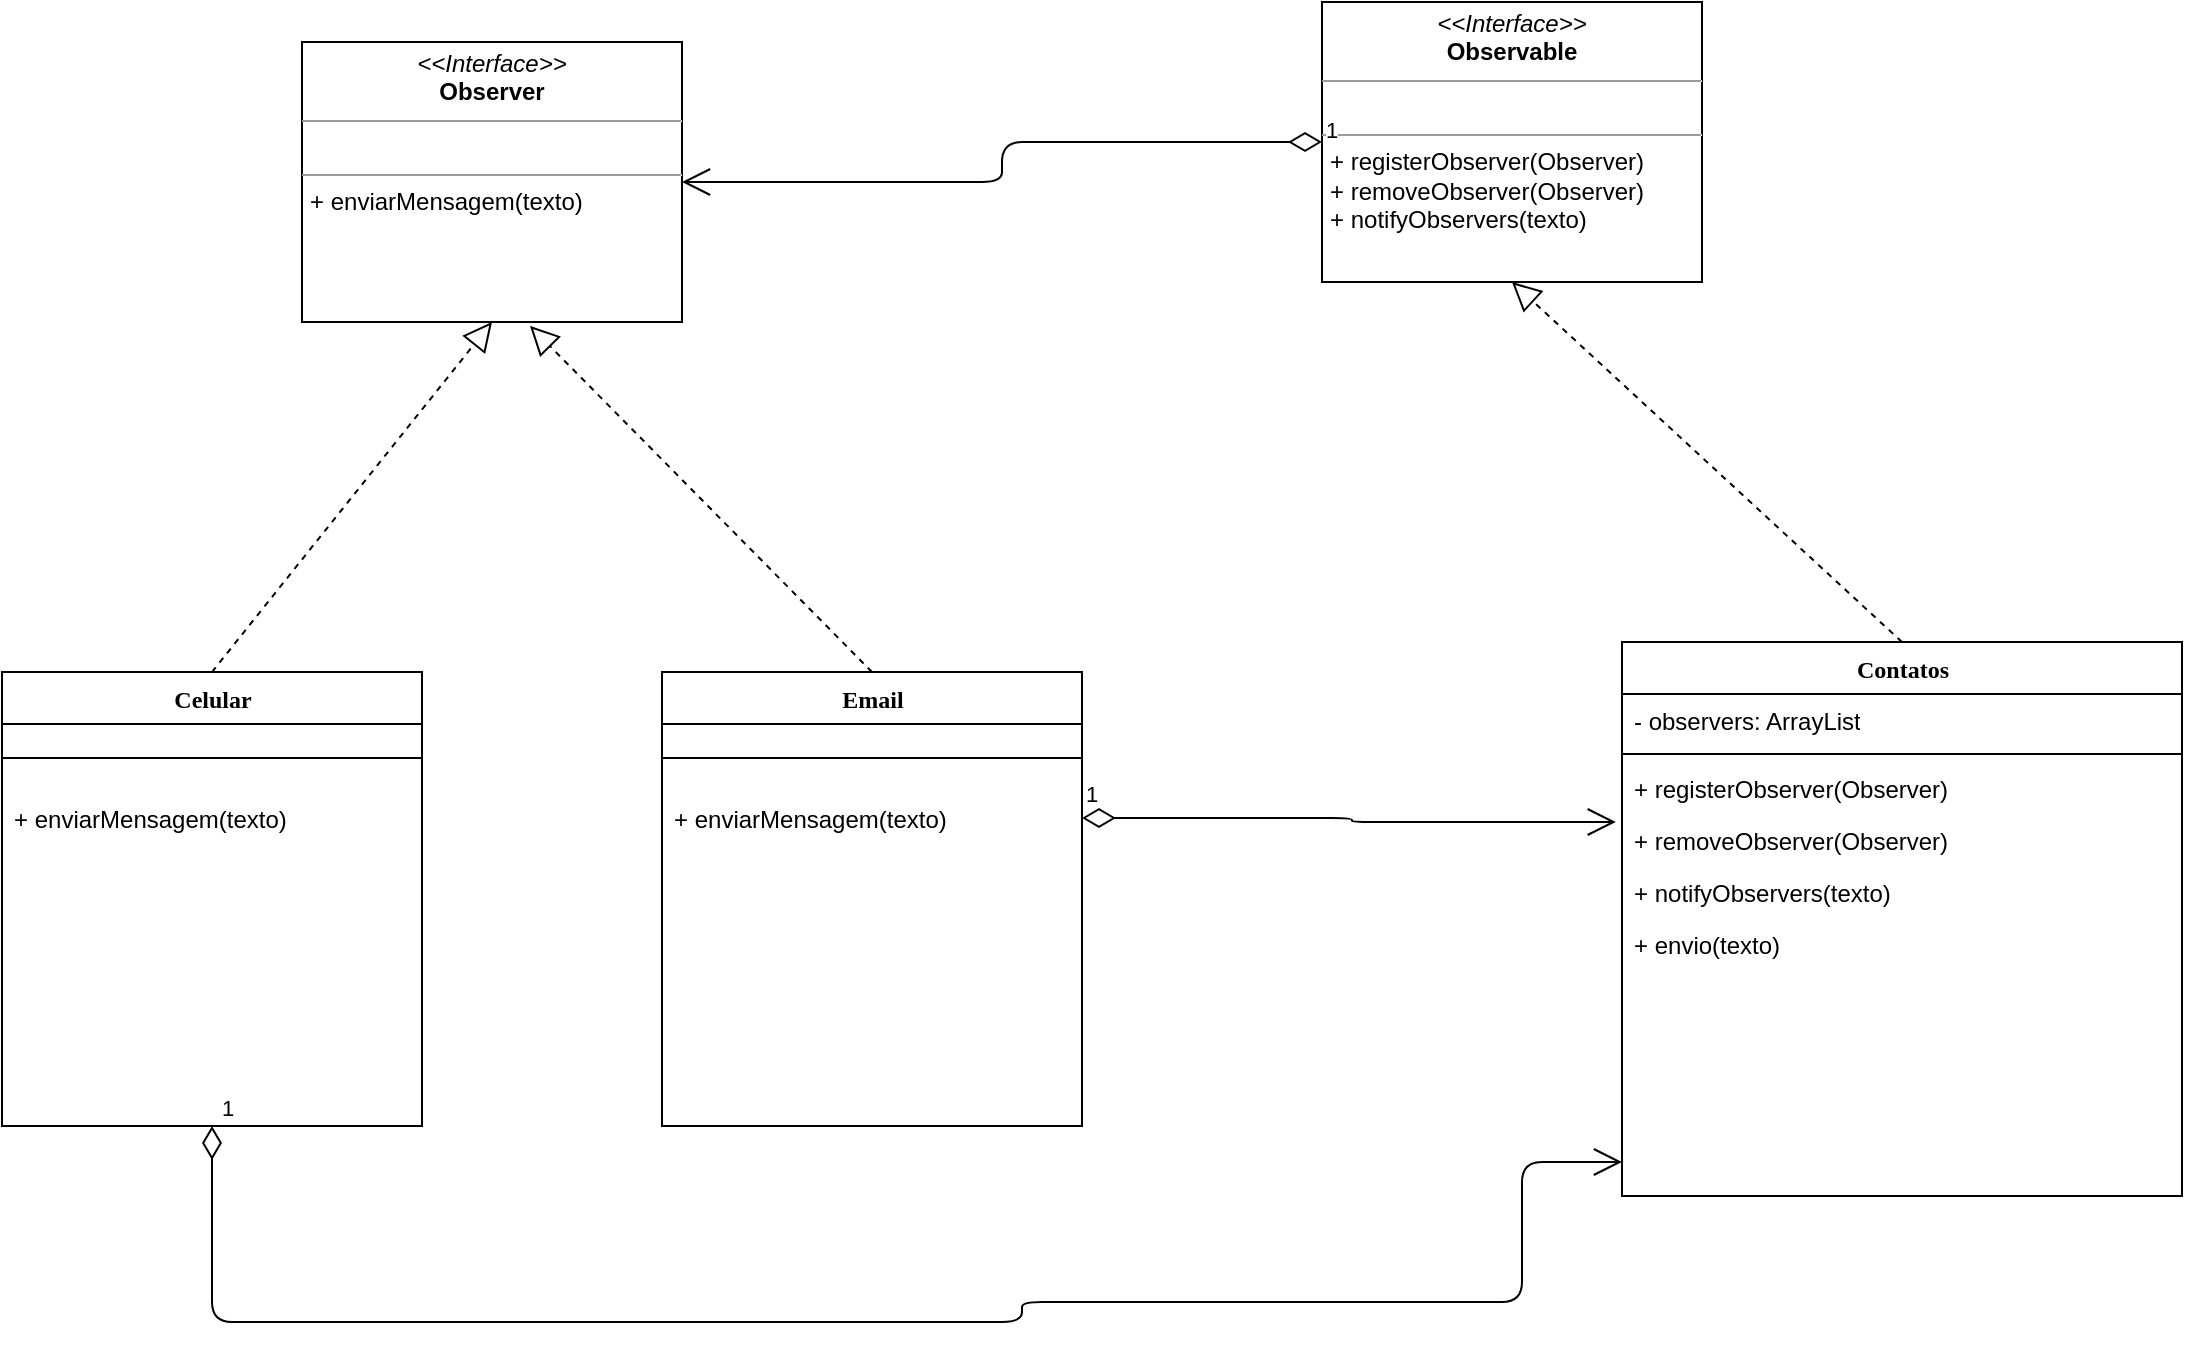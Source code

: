 <mxfile version="13.9.9" type="device"><diagram name="Page-1" id="9f46799a-70d6-7492-0946-bef42562c5a5"><mxGraphModel dx="1422" dy="822" grid="1" gridSize="10" guides="1" tooltips="1" connect="1" arrows="1" fold="1" page="1" pageScale="1" pageWidth="1100" pageHeight="850" background="#ffffff" math="0" shadow="0"><root><mxCell id="0"/><mxCell id="1" parent="0"/><mxCell id="78961159f06e98e8-17" value="Celular&lt;br&gt;" style="swimlane;html=1;fontStyle=1;align=center;verticalAlign=top;childLayout=stackLayout;horizontal=1;startSize=26;horizontalStack=0;resizeParent=1;resizeLast=0;collapsible=1;marginBottom=0;swimlaneFillColor=#ffffff;rounded=0;shadow=0;comic=0;labelBackgroundColor=none;strokeWidth=1;fillColor=none;fontFamily=Verdana;fontSize=12" parent="1" vertex="1"><mxGeometry x="40" y="425" width="210" height="227" as="geometry"/></mxCell><mxCell id="78961159f06e98e8-19" value="" style="line;html=1;strokeWidth=1;fillColor=none;align=left;verticalAlign=middle;spacingTop=-1;spacingLeft=3;spacingRight=3;rotatable=0;labelPosition=right;points=[];portConstraint=eastwest;" parent="78961159f06e98e8-17" vertex="1"><mxGeometry y="26" width="210" height="34" as="geometry"/></mxCell><mxCell id="78961159f06e98e8-20" value="+ enviarMensagem(texto)" style="text;html=1;strokeColor=none;fillColor=none;align=left;verticalAlign=top;spacingLeft=4;spacingRight=4;whiteSpace=wrap;overflow=hidden;rotatable=0;points=[[0,0.5],[1,0.5]];portConstraint=eastwest;" parent="78961159f06e98e8-17" vertex="1"><mxGeometry y="60" width="210" height="26" as="geometry"/></mxCell><mxCell id="78961159f06e98e8-30" value="Contatos" style="swimlane;html=1;fontStyle=1;align=center;verticalAlign=top;childLayout=stackLayout;horizontal=1;startSize=26;horizontalStack=0;resizeParent=1;resizeLast=0;collapsible=1;marginBottom=0;swimlaneFillColor=#ffffff;rounded=0;shadow=0;comic=0;labelBackgroundColor=none;strokeWidth=1;fillColor=none;fontFamily=Verdana;fontSize=12" parent="1" vertex="1"><mxGeometry x="850" y="410" width="280" height="277" as="geometry"/></mxCell><mxCell id="78961159f06e98e8-31" value="- observers: ArrayList" style="text;html=1;strokeColor=none;fillColor=none;align=left;verticalAlign=top;spacingLeft=4;spacingRight=4;whiteSpace=wrap;overflow=hidden;rotatable=0;points=[[0,0.5],[1,0.5]];portConstraint=eastwest;" parent="78961159f06e98e8-30" vertex="1"><mxGeometry y="26" width="280" height="26" as="geometry"/></mxCell><mxCell id="78961159f06e98e8-38" value="" style="line;html=1;strokeWidth=1;fillColor=none;align=left;verticalAlign=middle;spacingTop=-1;spacingLeft=3;spacingRight=3;rotatable=0;labelPosition=right;points=[];portConstraint=eastwest;" parent="78961159f06e98e8-30" vertex="1"><mxGeometry y="52" width="280" height="8" as="geometry"/></mxCell><mxCell id="78961159f06e98e8-39" value="+ registerObserver(Observer)" style="text;html=1;strokeColor=none;fillColor=none;align=left;verticalAlign=top;spacingLeft=4;spacingRight=4;whiteSpace=wrap;overflow=hidden;rotatable=0;points=[[0,0.5],[1,0.5]];portConstraint=eastwest;" parent="78961159f06e98e8-30" vertex="1"><mxGeometry y="60" width="280" height="26" as="geometry"/></mxCell><mxCell id="78961159f06e98e8-40" value="+ removeObserver(Observer)" style="text;html=1;strokeColor=none;fillColor=none;align=left;verticalAlign=top;spacingLeft=4;spacingRight=4;whiteSpace=wrap;overflow=hidden;rotatable=0;points=[[0,0.5],[1,0.5]];portConstraint=eastwest;" parent="78961159f06e98e8-30" vertex="1"><mxGeometry y="86" width="280" height="26" as="geometry"/></mxCell><mxCell id="78961159f06e98e8-42" value="+ notifyObservers(texto)" style="text;html=1;strokeColor=none;fillColor=none;align=left;verticalAlign=top;spacingLeft=4;spacingRight=4;whiteSpace=wrap;overflow=hidden;rotatable=0;points=[[0,0.5],[1,0.5]];portConstraint=eastwest;" parent="78961159f06e98e8-30" vertex="1"><mxGeometry y="112" width="280" height="26" as="geometry"/></mxCell><mxCell id="5ZTSP_IhA7IhTvuKtSlW-3" value="+ envio(texto)" style="text;html=1;strokeColor=none;fillColor=none;align=left;verticalAlign=top;spacingLeft=4;spacingRight=4;whiteSpace=wrap;overflow=hidden;rotatable=0;points=[[0,0.5],[1,0.5]];portConstraint=eastwest;" vertex="1" parent="78961159f06e98e8-30"><mxGeometry y="138" width="280" height="26" as="geometry"/></mxCell><mxCell id="5ZTSP_IhA7IhTvuKtSlW-4" value="Email" style="swimlane;html=1;fontStyle=1;align=center;verticalAlign=top;childLayout=stackLayout;horizontal=1;startSize=26;horizontalStack=0;resizeParent=1;resizeLast=0;collapsible=1;marginBottom=0;swimlaneFillColor=#ffffff;rounded=0;shadow=0;comic=0;labelBackgroundColor=none;strokeWidth=1;fillColor=none;fontFamily=Verdana;fontSize=12" vertex="1" parent="1"><mxGeometry x="370" y="425" width="210" height="227" as="geometry"/></mxCell><mxCell id="5ZTSP_IhA7IhTvuKtSlW-5" value="" style="line;html=1;strokeWidth=1;fillColor=none;align=left;verticalAlign=middle;spacingTop=-1;spacingLeft=3;spacingRight=3;rotatable=0;labelPosition=right;points=[];portConstraint=eastwest;" vertex="1" parent="5ZTSP_IhA7IhTvuKtSlW-4"><mxGeometry y="26" width="210" height="34" as="geometry"/></mxCell><mxCell id="5ZTSP_IhA7IhTvuKtSlW-6" value="+ enviarMensagem(texto)" style="text;html=1;strokeColor=none;fillColor=none;align=left;verticalAlign=top;spacingLeft=4;spacingRight=4;whiteSpace=wrap;overflow=hidden;rotatable=0;points=[[0,0.5],[1,0.5]];portConstraint=eastwest;" vertex="1" parent="5ZTSP_IhA7IhTvuKtSlW-4"><mxGeometry y="60" width="210" height="26" as="geometry"/></mxCell><mxCell id="5ZTSP_IhA7IhTvuKtSlW-7" value="&lt;p style=&quot;margin: 0px ; margin-top: 4px ; text-align: center&quot;&gt;&lt;i&gt;&amp;lt;&amp;lt;Interface&amp;gt;&amp;gt;&lt;/i&gt;&lt;br&gt;&lt;b&gt;Observable&lt;/b&gt;&lt;/p&gt;&lt;hr size=&quot;1&quot;&gt;&lt;p style=&quot;margin: 0px ; margin-left: 4px&quot;&gt;&lt;br&gt;&lt;/p&gt;&lt;hr size=&quot;1&quot;&gt;&lt;p style=&quot;margin: 0px ; margin-left: 4px&quot;&gt;+ registerObserver(Observer)&lt;br&gt;+ removeObserver(Observer)&lt;/p&gt;&lt;p style=&quot;margin: 0px ; margin-left: 4px&quot;&gt;+ notifyObservers(texto)&lt;/p&gt;" style="verticalAlign=top;align=left;overflow=fill;fontSize=12;fontFamily=Helvetica;html=1;" vertex="1" parent="1"><mxGeometry x="700" y="90" width="190" height="140" as="geometry"/></mxCell><mxCell id="5ZTSP_IhA7IhTvuKtSlW-8" value="&lt;p style=&quot;margin: 0px ; margin-top: 4px ; text-align: center&quot;&gt;&lt;i&gt;&amp;lt;&amp;lt;Interface&amp;gt;&amp;gt;&lt;/i&gt;&lt;br&gt;&lt;b&gt;Observer&lt;/b&gt;&lt;/p&gt;&lt;hr size=&quot;1&quot;&gt;&lt;p style=&quot;margin: 0px ; margin-left: 4px&quot;&gt;&lt;br&gt;&lt;/p&gt;&lt;hr size=&quot;1&quot;&gt;&lt;p style=&quot;margin: 0px ; margin-left: 4px&quot;&gt;+ enviarMensagem(texto)&lt;br&gt;&lt;br&gt;&lt;/p&gt;" style="verticalAlign=top;align=left;overflow=fill;fontSize=12;fontFamily=Helvetica;html=1;" vertex="1" parent="1"><mxGeometry x="190" y="110" width="190" height="140" as="geometry"/></mxCell><mxCell id="5ZTSP_IhA7IhTvuKtSlW-9" value="" style="endArrow=block;dashed=1;endFill=0;endSize=12;html=1;exitX=0.5;exitY=0;exitDx=0;exitDy=0;entryX=0.6;entryY=1.014;entryDx=0;entryDy=0;entryPerimeter=0;" edge="1" parent="1" source="5ZTSP_IhA7IhTvuKtSlW-4" target="5ZTSP_IhA7IhTvuKtSlW-8"><mxGeometry width="160" relative="1" as="geometry"><mxPoint x="380" y="340" as="sourcePoint"/><mxPoint x="540" y="340" as="targetPoint"/></mxGeometry></mxCell><mxCell id="5ZTSP_IhA7IhTvuKtSlW-10" value="" style="endArrow=block;dashed=1;endFill=0;endSize=12;html=1;exitX=0.5;exitY=0;exitDx=0;exitDy=0;entryX=0.5;entryY=1;entryDx=0;entryDy=0;" edge="1" parent="1" source="78961159f06e98e8-17" target="5ZTSP_IhA7IhTvuKtSlW-8"><mxGeometry width="160" relative="1" as="geometry"><mxPoint x="150" y="360" as="sourcePoint"/><mxPoint x="310" y="360" as="targetPoint"/></mxGeometry></mxCell><mxCell id="5ZTSP_IhA7IhTvuKtSlW-11" value="" style="endArrow=block;dashed=1;endFill=0;endSize=12;html=1;exitX=0.5;exitY=0;exitDx=0;exitDy=0;entryX=0.5;entryY=1;entryDx=0;entryDy=0;" edge="1" parent="1" source="78961159f06e98e8-30" target="5ZTSP_IhA7IhTvuKtSlW-7"><mxGeometry width="160" relative="1" as="geometry"><mxPoint x="715" y="290" as="sourcePoint"/><mxPoint x="875" y="290" as="targetPoint"/></mxGeometry></mxCell><mxCell id="5ZTSP_IhA7IhTvuKtSlW-14" value="1" style="endArrow=open;html=1;endSize=12;startArrow=diamondThin;startSize=14;startFill=0;edgeStyle=orthogonalEdgeStyle;align=left;verticalAlign=bottom;exitX=1;exitY=0.5;exitDx=0;exitDy=0;entryX=-0.011;entryY=0.154;entryDx=0;entryDy=0;entryPerimeter=0;" edge="1" parent="1" source="5ZTSP_IhA7IhTvuKtSlW-6" target="78961159f06e98e8-40"><mxGeometry x="-1" y="3" relative="1" as="geometry"><mxPoint x="600" y="490" as="sourcePoint"/><mxPoint x="760" y="490" as="targetPoint"/></mxGeometry></mxCell><mxCell id="5ZTSP_IhA7IhTvuKtSlW-15" value="1" style="endArrow=open;html=1;endSize=12;startArrow=diamondThin;startSize=14;startFill=0;edgeStyle=orthogonalEdgeStyle;align=left;verticalAlign=bottom;exitX=0.5;exitY=1;exitDx=0;exitDy=0;" edge="1" parent="1" source="78961159f06e98e8-17"><mxGeometry x="-1" y="3" relative="1" as="geometry"><mxPoint x="160" y="730" as="sourcePoint"/><mxPoint x="850" y="670" as="targetPoint"/><Array as="points"><mxPoint x="145" y="750"/><mxPoint x="550" y="750"/><mxPoint x="550" y="740"/><mxPoint x="800" y="740"/><mxPoint x="800" y="670"/></Array></mxGeometry></mxCell><mxCell id="5ZTSP_IhA7IhTvuKtSlW-16" value="1" style="endArrow=open;html=1;endSize=12;startArrow=diamondThin;startSize=14;startFill=0;edgeStyle=orthogonalEdgeStyle;align=left;verticalAlign=bottom;exitX=0;exitY=0.5;exitDx=0;exitDy=0;entryX=1;entryY=0.5;entryDx=0;entryDy=0;" edge="1" parent="1" source="5ZTSP_IhA7IhTvuKtSlW-7" target="5ZTSP_IhA7IhTvuKtSlW-8"><mxGeometry x="-1" y="3" relative="1" as="geometry"><mxPoint x="480" y="288" as="sourcePoint"/><mxPoint x="746.92" y="290.004" as="targetPoint"/></mxGeometry></mxCell></root></mxGraphModel></diagram></mxfile>